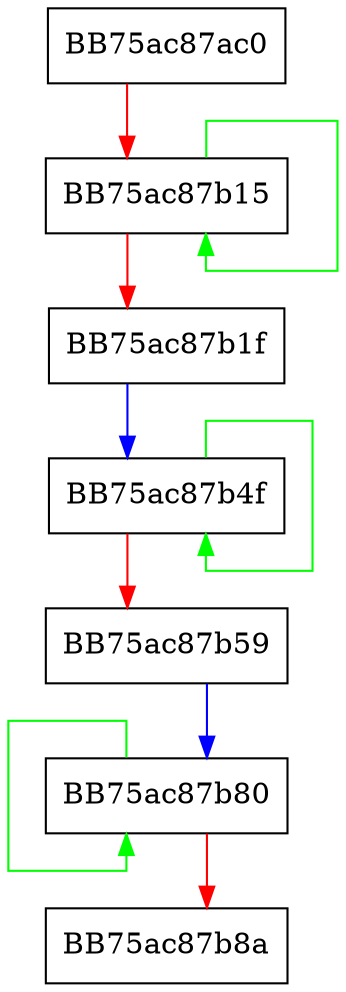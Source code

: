 digraph PostCallback {
  node [shape="box"];
  graph [splines=ortho];
  BB75ac87ac0 -> BB75ac87b15 [color="red"];
  BB75ac87b15 -> BB75ac87b15 [color="green"];
  BB75ac87b15 -> BB75ac87b1f [color="red"];
  BB75ac87b1f -> BB75ac87b4f [color="blue"];
  BB75ac87b4f -> BB75ac87b4f [color="green"];
  BB75ac87b4f -> BB75ac87b59 [color="red"];
  BB75ac87b59 -> BB75ac87b80 [color="blue"];
  BB75ac87b80 -> BB75ac87b80 [color="green"];
  BB75ac87b80 -> BB75ac87b8a [color="red"];
}